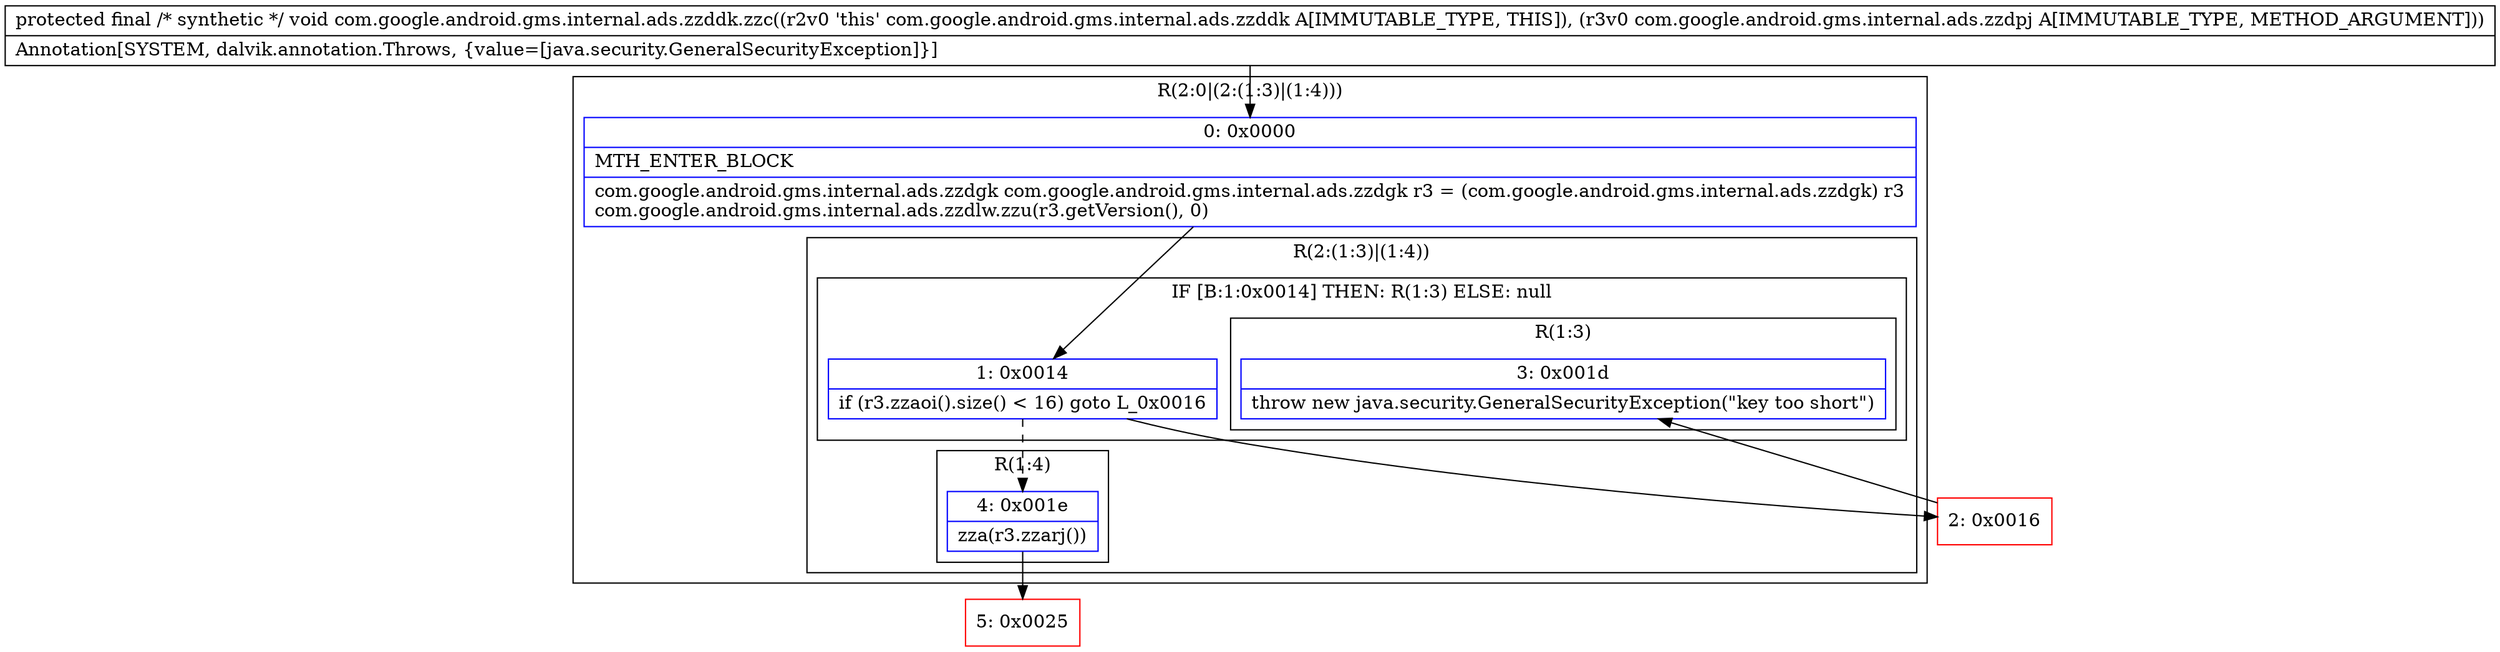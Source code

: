 digraph "CFG forcom.google.android.gms.internal.ads.zzddk.zzc(Lcom\/google\/android\/gms\/internal\/ads\/zzdpj;)V" {
subgraph cluster_Region_1853408114 {
label = "R(2:0|(2:(1:3)|(1:4)))";
node [shape=record,color=blue];
Node_0 [shape=record,label="{0\:\ 0x0000|MTH_ENTER_BLOCK\l|com.google.android.gms.internal.ads.zzdgk com.google.android.gms.internal.ads.zzdgk r3 = (com.google.android.gms.internal.ads.zzdgk) r3\lcom.google.android.gms.internal.ads.zzdlw.zzu(r3.getVersion(), 0)\l}"];
subgraph cluster_Region_869520795 {
label = "R(2:(1:3)|(1:4))";
node [shape=record,color=blue];
subgraph cluster_IfRegion_1553967458 {
label = "IF [B:1:0x0014] THEN: R(1:3) ELSE: null";
node [shape=record,color=blue];
Node_1 [shape=record,label="{1\:\ 0x0014|if (r3.zzaoi().size() \< 16) goto L_0x0016\l}"];
subgraph cluster_Region_199723825 {
label = "R(1:3)";
node [shape=record,color=blue];
Node_3 [shape=record,label="{3\:\ 0x001d|throw new java.security.GeneralSecurityException(\"key too short\")\l}"];
}
}
subgraph cluster_Region_1850339357 {
label = "R(1:4)";
node [shape=record,color=blue];
Node_4 [shape=record,label="{4\:\ 0x001e|zza(r3.zzarj())\l}"];
}
}
}
Node_2 [shape=record,color=red,label="{2\:\ 0x0016}"];
Node_5 [shape=record,color=red,label="{5\:\ 0x0025}"];
MethodNode[shape=record,label="{protected final \/* synthetic *\/ void com.google.android.gms.internal.ads.zzddk.zzc((r2v0 'this' com.google.android.gms.internal.ads.zzddk A[IMMUTABLE_TYPE, THIS]), (r3v0 com.google.android.gms.internal.ads.zzdpj A[IMMUTABLE_TYPE, METHOD_ARGUMENT]))  | Annotation[SYSTEM, dalvik.annotation.Throws, \{value=[java.security.GeneralSecurityException]\}]\l}"];
MethodNode -> Node_0;
Node_0 -> Node_1;
Node_1 -> Node_2;
Node_1 -> Node_4[style=dashed];
Node_4 -> Node_5;
Node_2 -> Node_3;
}

